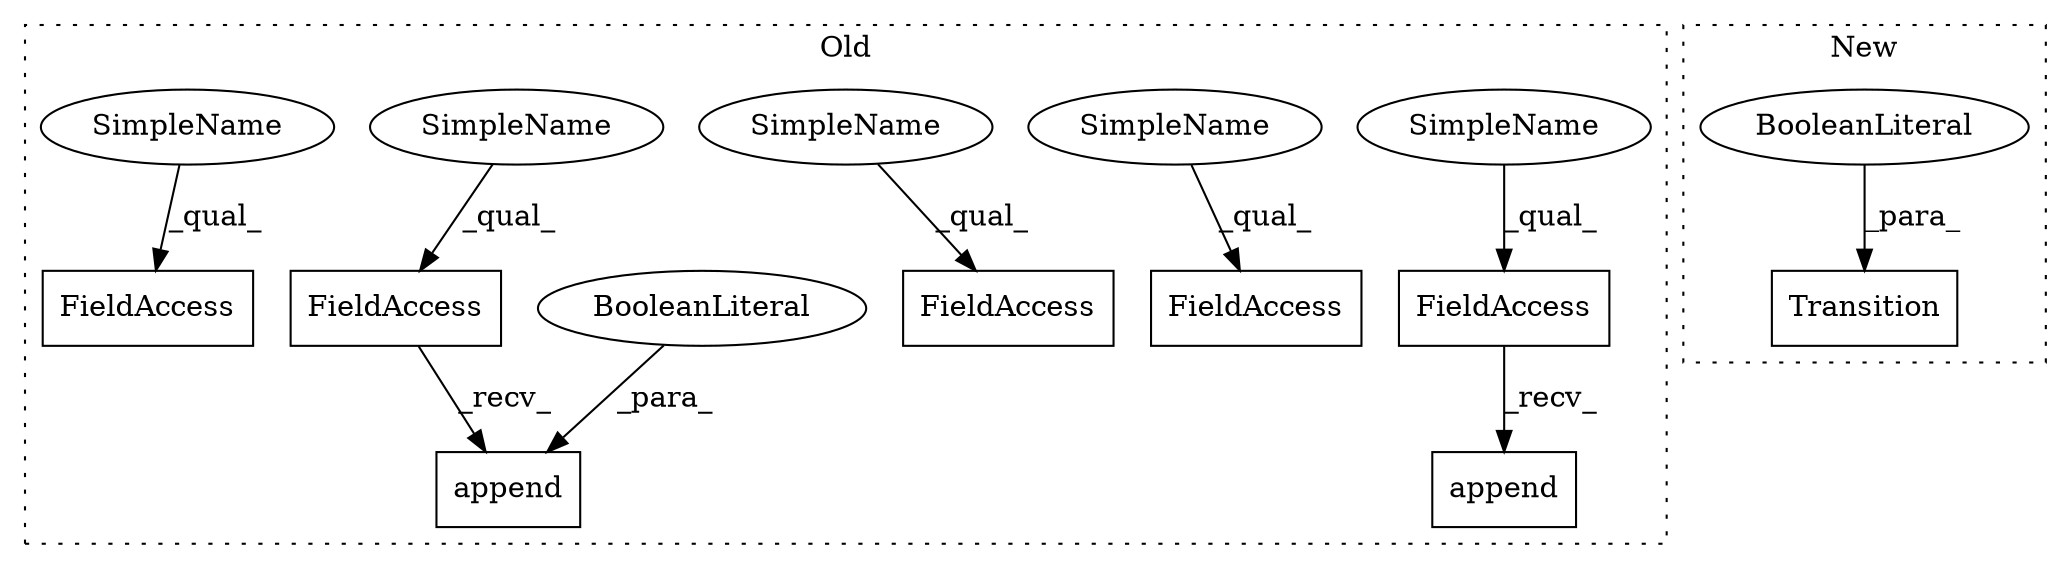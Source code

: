digraph G {
subgraph cluster0 {
1 [label="append" a="32" s="3386,3398" l="7,1" shape="box"];
3 [label="FieldAccess" a="22" s="3368" l="17" shape="box"];
5 [label="BooleanLiteral" a="9" s="3393" l="5" shape="ellipse"];
6 [label="FieldAccess" a="22" s="3214" l="14" shape="box"];
7 [label="FieldAccess" a="22" s="3306" l="12" shape="box"];
8 [label="FieldAccess" a="22" s="3405" l="15" shape="box"];
9 [label="FieldAccess" a="22" s="3337" l="12" shape="box"];
10 [label="append" a="32" s="3350,3361" l="7,1" shape="box"];
11 [label="SimpleName" a="42" s="3214" l="4" shape="ellipse"];
12 [label="SimpleName" a="42" s="3405" l="4" shape="ellipse"];
13 [label="SimpleName" a="42" s="3337" l="4" shape="ellipse"];
14 [label="SimpleName" a="42" s="3368" l="4" shape="ellipse"];
15 [label="SimpleName" a="42" s="3306" l="4" shape="ellipse"];
label = "Old";
style="dotted";
}
subgraph cluster1 {
2 [label="Transition" a="32" s="3038,3103" l="11,1" shape="box"];
4 [label="BooleanLiteral" a="9" s="3098" l="5" shape="ellipse"];
label = "New";
style="dotted";
}
3 -> 1 [label="_recv_"];
4 -> 2 [label="_para_"];
5 -> 1 [label="_para_"];
9 -> 10 [label="_recv_"];
11 -> 6 [label="_qual_"];
12 -> 8 [label="_qual_"];
13 -> 9 [label="_qual_"];
14 -> 3 [label="_qual_"];
15 -> 7 [label="_qual_"];
}
